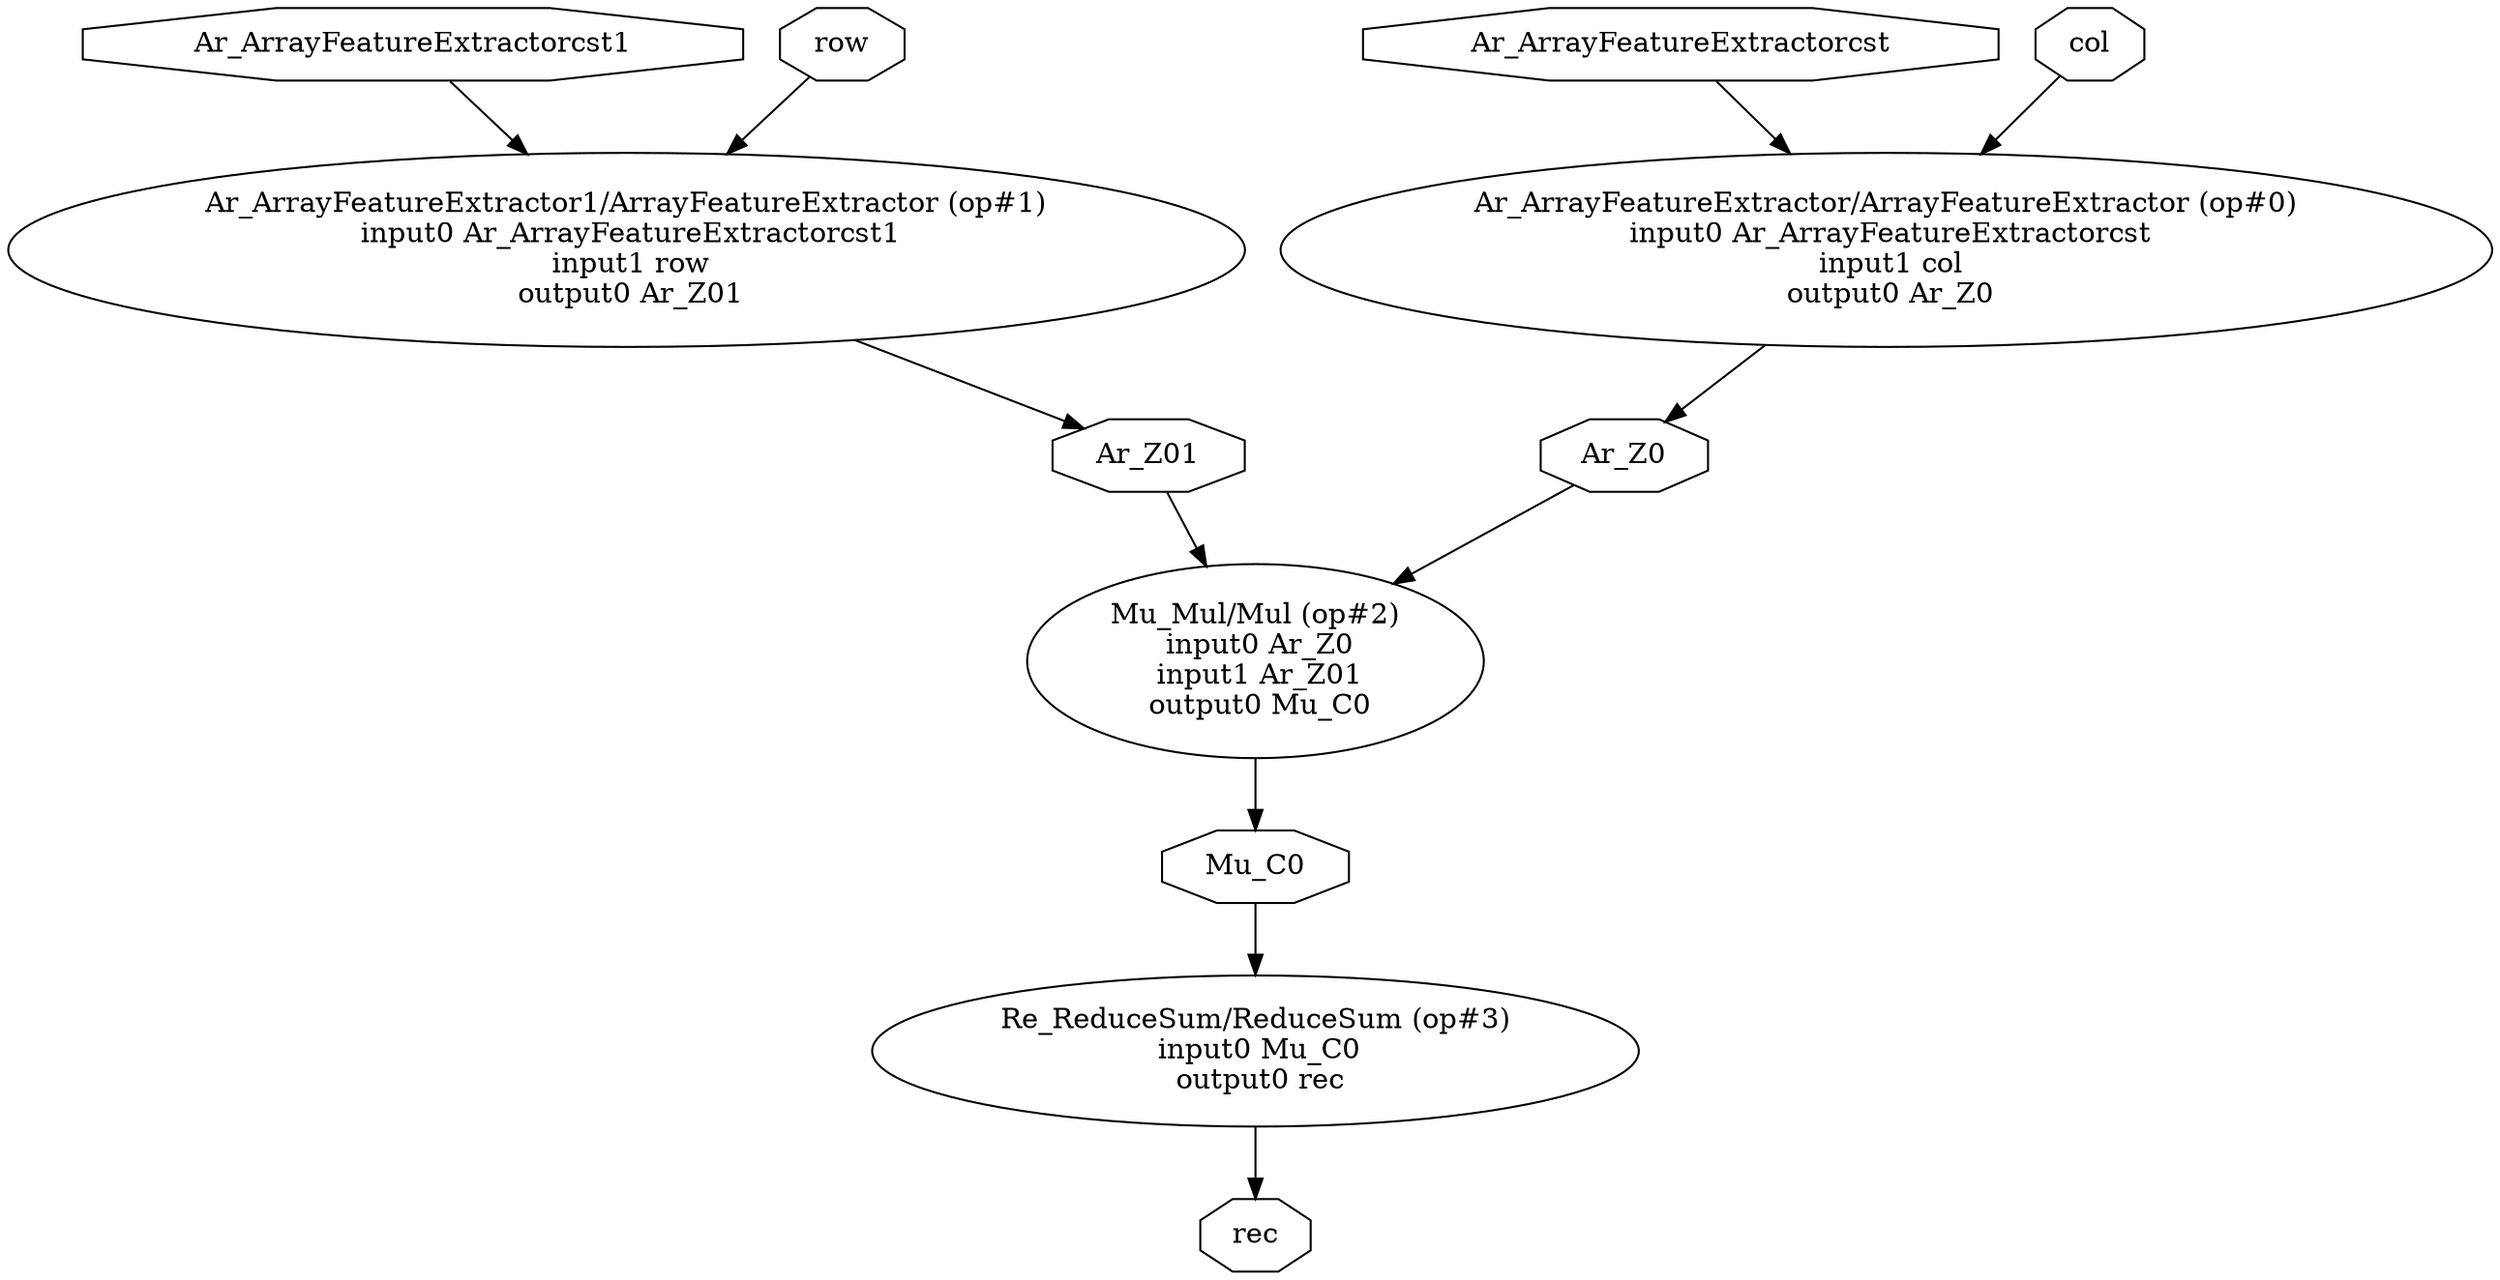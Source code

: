 digraph OnnxReduceSum {
	graph [bb="0,0,969.88,627.29",
		rankdir=TB
	];
	node [label="\N"];
	"Ar_ArrayFeatureExtractor/ArrayFeatureExtractor (op#0)\n input0 Ar_ArrayFeatureExtractorcst\n input1 col\n output0 Ar_Z0"	 [URL="javascript:alert('')",
		height=1.3356,
		pos="734.42,507.2",
		width=6.5407];
	Ar_Z00	 [height=0.5,
		label=Ar_Z0,
		pos="634.42,405.12",
		shape=octagon,
		width=1.0357];
	"Ar_ArrayFeatureExtractor/ArrayFeatureExtractor (op#0)\n input0 Ar_ArrayFeatureExtractorcst\n input1 col\n output0 Ar_Z0" -> Ar_Z00	 [pos="e,651.02,422.74 688.22,459.97 677.83,449.57 667.21,438.94 658.19,429.91"];
	Ar_ArrayFeatureExtractorcst0	 [height=0.5,
		label=Ar_ArrayFeatureExtractorcst,
		pos="654.42,609.29",
		shape=octagon,
		width=3.4979];
	Ar_ArrayFeatureExtractorcst0 -> "Ar_ArrayFeatureExtractor/ArrayFeatureExtractor (op#0)\n input0 Ar_ArrayFeatureExtractorcst\n input1 col\n output0 Ar_Z0"	 [pos="e,696.93,555.1 668.35,590.85 674.64,582.99 682.45,573.22 690.47,563.18"];
	col0	 [height=0.5,
		label=col,
		pos="825.42,609.29",
		shape=octagon,
		width=0.75];
	col0 -> "Ar_ArrayFeatureExtractor/ArrayFeatureExtractor (op#0)\n input0 Ar_ArrayFeatureExtractorcst\n input1 col\n output0 Ar_Z0"	 [pos="e,776.85,554.88 811.2,592.65 803.64,584.34 793.86,573.58 783.82,562.54"];
	"Mu_Mul/Mul (op#2)\n input0 Ar_Z0\n input1 Ar_Z01\n output0 Mu_C0"	 [URL="javascript:alert('')",
		height=1.3356,
		pos="536.42,303.04",
		width=2.5927];
	Ar_Z00 -> "Mu_Mul/Mul (op#2)\n input0 Ar_Z0\n input1 Ar_Z01\n output0 Mu_C0"	 [pos="e,578.07,346.58 617.79,387.14 608.75,377.91 597.04,365.95 585.34,354"];
	"Ar_ArrayFeatureExtractor1/ArrayFeatureExtractor (op#1)\n input0 Ar_ArrayFeatureExtractorcst1\n input1 row\n output0 Ar_Z01"	 [URL="javascript:alert('')",
		height=1.3356,
		pos="240.42,507.2",
		width=6.6782];
	Ar_Z010	 [height=0.5,
		label=Ar_Z01,
		pos="438.42,405.12",
		shape=octagon,
		width=1.1725];
	"Ar_ArrayFeatureExtractor1/ArrayFeatureExtractor (op#1)\n input0 Ar_ArrayFeatureExtractorcst1\n input1 row\n output0 Ar_Z01" -> Ar_Z010	 [pos="e,411.74,419.61 327.26,462.31 353.75,448.91 381.42,434.93 402.53,424.26"];
	Ar_ArrayFeatureExtractorcst10	 [height=0.5,
		label=Ar_ArrayFeatureExtractorcst1,
		pos="228.42,609.29",
		shape=octagon,
		width=3.6347];
	Ar_ArrayFeatureExtractorcst10 -> "Ar_ArrayFeatureExtractor1/ArrayFeatureExtractor (op#1)\n input0 Ar_ArrayFeatureExtractorcst1\n input1 row\n output0 Ar_Z01"	 [pos="e,234.74,555.53 230.51,590.85 231.37,583.61 232.44,574.76 233.54,565.58"];
	row0	 [height=0.5,
		label=row,
		pos="404.42,609.29",
		shape=octagon,
		width=0.75];
	row0 -> "Ar_ArrayFeatureExtractor1/ArrayFeatureExtractor (op#1)\n input0 Ar_ArrayFeatureExtractorcst1\n input1 row\n output0 Ar_Z01"	 [pos="e,314.11,553.18 384.96,596.41 369.24,586.82 345.98,572.62 322.68,558.41"];
	Ar_Z010 -> "Mu_Mul/Mul (op#2)\n input0 Ar_Z0\n input1 Ar_Z01\n output0 Mu_C0"	 [pos="e,495.1,346.23 455.49,386.69 464.57,377.41 476.24,365.49 487.88,353.6"];
	Mu_C00	 [height=0.5,
		label=Mu_C0,
		pos="536.42,200.95",
		shape=octagon,
		width=1.1529];
	"Mu_Mul/Mul (op#2)\n input0 Ar_Z0\n input1 Ar_Z01\n output0 Mu_C0" -> Mu_C00	 [pos="e,536.42,219.18 536.42,254.93 536.42,246.14 536.42,237.24 536.42,229.3"];
	"Re_ReduceSum/ReduceSum (op#3)\n input0 Mu_C0\n output0 rec"	 [URL="javascript:alert('')",
		height=1.041,
		pos="536.42,109.48",
		width=4.3605];
	Mu_C00 -> "Re_ReduceSum/ReduceSum (op#3)\n input0 Mu_C0\n output0 rec"	 [pos="e,536.42,147.31 536.42,182.7 536.42,175.4 536.42,166.49 536.42,157.47"];
	rec0	 [height=0.5,
		label=rec,
		pos="536.42,18",
		shape=octagon,
		width=0.75];
	"Re_ReduceSum/ReduceSum (op#3)\n input0 Mu_C0\n output0 rec" -> rec0	 [pos="e,536.42,36.146 536.42,71.825 536.42,63.331 536.42,54.434 536.42,46.416"];
}
